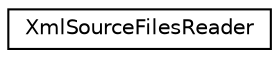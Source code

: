 digraph "Graphical Class Hierarchy"
{
  edge [fontname="Helvetica",fontsize="10",labelfontname="Helvetica",labelfontsize="10"];
  node [fontname="Helvetica",fontsize="10",shape=record];
  rankdir="LR";
  Node1 [label="XmlSourceFilesReader",height=0.2,width=0.4,color="black", fillcolor="white", style="filled",URL="$class_xml_source_files_reader.html"];
}

